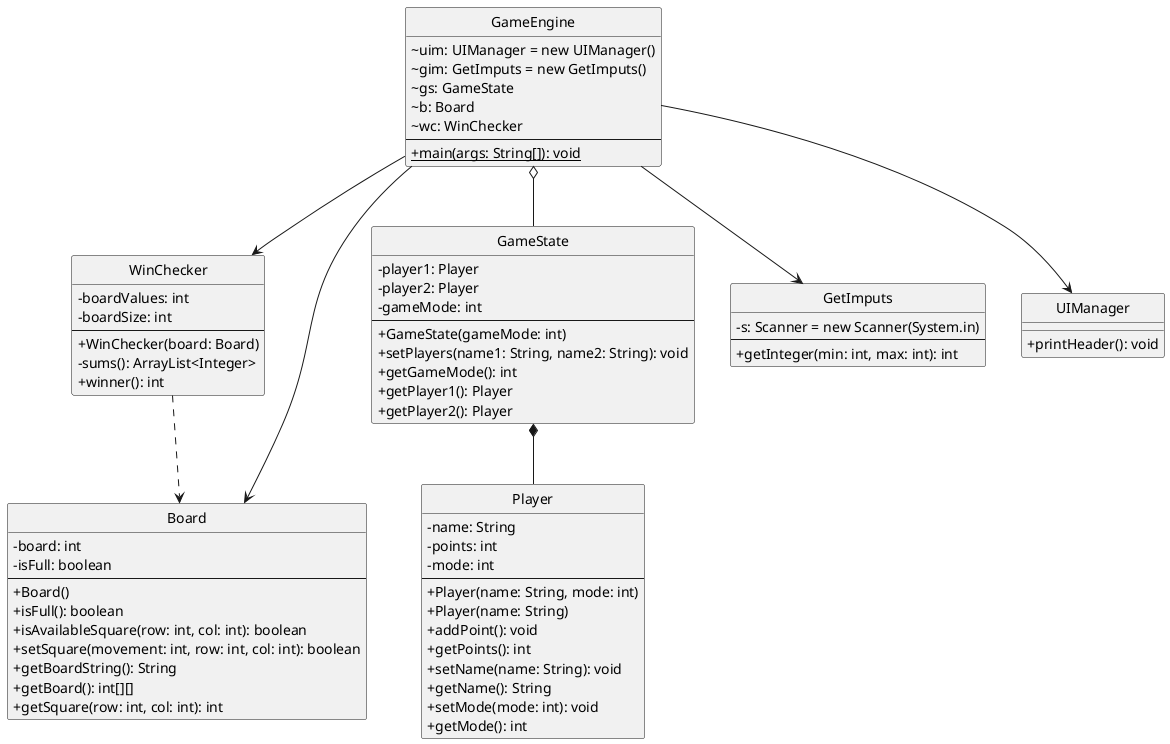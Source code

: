 ' Generated by UML Generator
' Encoded: XLHDZzCm4BtdL_YOqgQYFKQmseAWL6BHIXLmg7fmar7MMdyKssafg-Mtuw_OJbd19RBVp7kUDx7dLcaiTSzeeHu9FsA96MeeLcgbjII7NiEc4NnBVW5wNJoG5b13P4EXA5mMMcC67tX7EA2d0g7VFM4r-hgvmnnt8D5RnE6SzkN4vdGsPmrwmuwzLY4dxaEEgftsLcCD5ZZKw9t0ihNhSrEZxuI_Vu3c4QH1gifyfa_6YoRDCsAOy19Bgx4rBdYtsqzgT1AaBPw7mXFV5LuThFWtJ7imBC9rnAptYBXp4hLq6Q4oMtUbUcOSr6Wb9Rvy9ag_sN0DnlgDPPu9vxOBNY_MukXP6V4ueZxsbDRe80G5p6C5Zk0QDVKfLZ8b6N1rmeJY0uNjZnvBAAKuEzKPQWHrgp53WGwPJ9o00TSX_N_43hIhnZVQrk5NUImOtkrt-m3_gwfHQ-8TyEqvKdm1kQZHlLiaQ9b3dI7TYVRgjqMfSXIV1FkUhafkWel1nGpPxNBO3hV8crW7cU5_UjJhB2mOAqhuCiEZIR_t3krvMG-hep3IwKgolsnvSfdpPeYDtBsGud3SjlTMlXpxSfZAN9dkV37SiS28uiAZVsyuhZUfaX4XxrlwsN4ck5ROvzjW-sB2Z0YxSdjH6jYSy4diWf4C3wraX8TBnV3F5ozLca_sdEdHrAm_0MxzqnpcH3RQgkecaQu3iUey8AegcrzN33_8hi1ie6MpQJxFq_rBU6MqmnMw1TwQuVq7
' URL: http://www.plantuml.com/plantuml/uml/XLHDZzCm4BtdL_YOqgQYFKQmseAWL6BHIXLmg7fmar7MMdyKssafg-Mtuw_OJbd19RBVp7kUDx7dLcaiTSzeeHu9FsA96MeeLcgbjII7NiEc4NnBVW5wNJoG5b13P4EXA5mMMcC67tX7EA2d0g7VFM4r-hgvmnnt8D5RnE6SzkN4vdGsPmrwmuwzLY4dxaEEgftsLcCD5ZZKw9t0ihNhSrEZxuI_Vu3c4QH1gifyfa_6YoRDCsAOy19Bgx4rBdYtsqzgT1AaBPw7mXFV5LuThFWtJ7imBC9rnAptYBXp4hLq6Q4oMtUbUcOSr6Wb9Rvy9ag_sN0DnlgDPPu9vxOBNY_MukXP6V4ueZxsbDRe80G5p6C5Zk0QDVKfLZ8b6N1rmeJY0uNjZnvBAAKuEzKPQWHrgp53WGwPJ9o00TSX_N_43hIhnZVQrk5NUImOtkrt-m3_gwfHQ-8TyEqvKdm1kQZHlLiaQ9b3dI7TYVRgjqMfSXIV1FkUhafkWel1nGpPxNBO3hV8crW7cU5_UjJhB2mOAqhuCiEZIR_t3krvMG-hep3IwKgolsnvSfdpPeYDtBsGud3SjlTMlXpxSfZAN9dkV37SiS28uiAZVsyuhZUfaX4XxrlwsN4ck5ROvzjW-sB2Z0YxSdjH6jYSy4diWf4C3wraX8TBnV3F5ozLca_sdEdHrAm_0MxzqnpcH3RQgkecaQu3iUey8AegcrzN33_8hi1ie6MpQJxFq_rBU6MqmnMw1TwQuVq7
' Generated on: 2025-10-19T14:33:00.955620900

@startuml
skinparam classAttributeIconSize 0
hide circle

class GameEngine {
  ~uim: UIManager = new UIManager()
  ~gim: GetImputs = new GetImputs()
  ~gs: GameState
  ~b: Board
  ~wc: WinChecker
  --
  +{static} main(args: String[]): void
}

class WinChecker {
  -boardValues: int
  -boardSize: int
  --
  +WinChecker(board: Board)
  -sums(): ArrayList<Integer>
  +winner(): int
}

class Board {
  -board: int
  -isFull: boolean
  --
  +Board()
  +isFull(): boolean
  +isAvailableSquare(row: int, col: int): boolean
  +setSquare(movement: int, row: int, col: int): boolean
  +getBoardString(): String
  +getBoard(): int[][]
  +getSquare(row: int, col: int): int
}

class GameState {
  -player1: Player
  -player2: Player
  -gameMode: int
  --
  +GameState(gameMode: int)
  +setPlayers(name1: String, name2: String): void
  +getGameMode(): int
  +getPlayer1(): Player
  +getPlayer2(): Player
}

class Player {
  -name: String
  -points: int
  -mode: int
  --
  +Player(name: String, mode: int)
  +Player(name: String)
  +addPoint(): void
  +getPoints(): int
  +setName(name: String): void
  +getName(): String
  +setMode(mode: int): void
  +getMode(): int
}

class GetImputs {
  -s: Scanner = new Scanner(System.in)
  --
  +getInteger(min: int, max: int): int
}

class UIManager {
  +printHeader(): void
}

GameEngine --> UIManager
GameEngine --> GetImputs
GameEngine o-- GameState
GameEngine --> Board
GameEngine --> WinChecker
WinChecker ..> Board
GameState *-- Player
@enduml